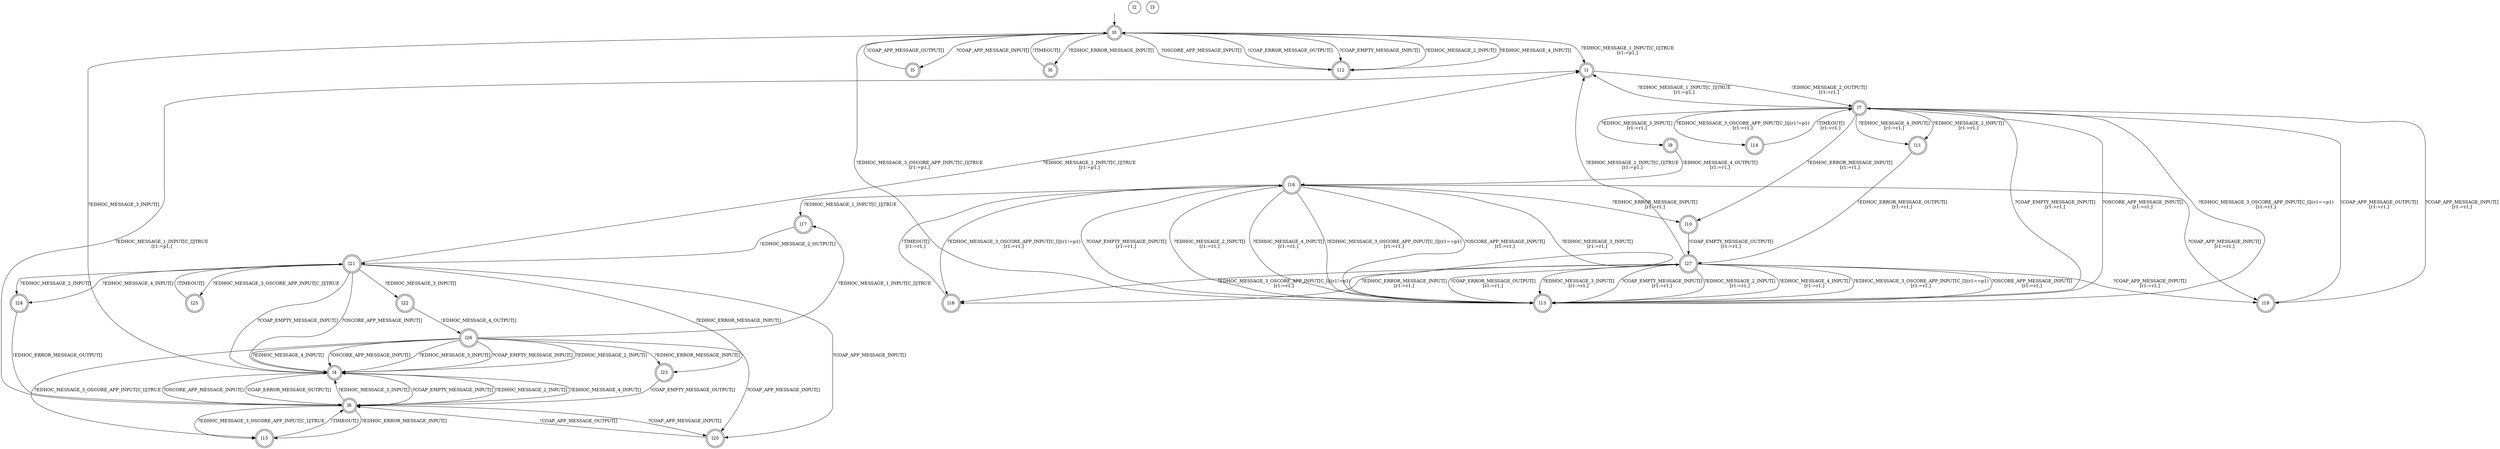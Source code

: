 digraph RA {
"" [shape=none,label=<>]
"l0" [shape=doublecircle]
"l1" [shape=doublecircle]
"l2" [shape=circle]
"l3" [shape=circle]
"l4" [shape=doublecircle]
"l5" [shape=doublecircle]
"l6" [shape=doublecircle]
"l7" [shape=doublecircle]
"l8" [shape=doublecircle]
"l9" [shape=doublecircle]
"l10" [shape=doublecircle]
"l11" [shape=doublecircle]
"l12" [shape=doublecircle]
"l13" [shape=doublecircle]
"l14" [shape=doublecircle]
"l15" [shape=doublecircle]
"l16" [shape=doublecircle]
"l17" [shape=doublecircle]
"l18" [shape=doublecircle]
"l19" [shape=doublecircle]
"l20" [shape=doublecircle]
"l21" [shape=doublecircle]
"l22" [shape=doublecircle]
"l23" [shape=doublecircle]
"l24" [shape=doublecircle]
"l25" [shape=doublecircle]
"l26" [shape=doublecircle]
"l27" [shape=doublecircle]
"" -> "l0"
"l0" -> "l1" [label=<?EDHOC_MESSAGE_1_INPUT[C_I]|TRUE<BR />[r1:=p1,]>]
"l0" -> "l4" [label=<?EDHOC_MESSAGE_3_INPUT[]>]
"l0" -> "l5" [label=<?COAP_APP_MESSAGE_INPUT[]>]
"l0" -> "l6" [label=<?EDHOC_ERROR_MESSAGE_INPUT[]>]
"l0" -> "l12" [label=<?COAP_EMPTY_MESSAGE_INPUT[]>]
"l0" -> "l12" [label=<?EDHOC_MESSAGE_2_INPUT[]>]
"l0" -> "l12" [label=<?EDHOC_MESSAGE_4_INPUT[]>]
"l0" -> "l12" [label=<?OSCORE_APP_MESSAGE_INPUT[]>]
"l0" -> "l13" [label=<?EDHOC_MESSAGE_3_OSCORE_APP_INPUT[C_I]|TRUE<BR />[r1:=p1,]>]
"l1" -> "l7" [label=<!EDHOC_MESSAGE_2_OUTPUT[]<BR />[r1:=r1,]>]
"l4" -> "l8" [label=<!COAP_ERROR_MESSAGE_OUTPUT[]>]
"l5" -> "l0" [label=<!COAP_APP_MESSAGE_OUTPUT[]>]
"l6" -> "l0" [label=<!TIMEOUT[]>]
"l7" -> "l1" [label=<?EDHOC_MESSAGE_1_INPUT[C_I]|TRUE<BR />[r1:=p1,]>]
"l7" -> "l9" [label=<?EDHOC_MESSAGE_3_INPUT[]<BR />[r1:=r1,]>]
"l7" -> "l10" [label=<?EDHOC_ERROR_MESSAGE_INPUT[]<BR />[r1:=r1,]>]
"l7" -> "l11" [label=<?EDHOC_MESSAGE_2_INPUT[]<BR />[r1:=r1,]>]
"l7" -> "l11" [label=<?EDHOC_MESSAGE_4_INPUT[]<BR />[r1:=r1,]>]
"l7" -> "l13" [label=<?COAP_EMPTY_MESSAGE_INPUT[]<BR />[r1:=r1,]>]
"l7" -> "l13" [label=<?EDHOC_MESSAGE_3_OSCORE_APP_INPUT[C_I]|(r1==p1)<BR />[r1:=r1,]>]
"l7" -> "l14" [label=<?EDHOC_MESSAGE_3_OSCORE_APP_INPUT[C_I]|(r1!=p1)<BR />[r1:=r1,]>]
"l7" -> "l13" [label=<?OSCORE_APP_MESSAGE_INPUT[]<BR />[r1:=r1,]>]
"l7" -> "l19" [label=<?COAP_APP_MESSAGE_INPUT[]<BR />[r1:=r1,]>]
"l8" -> "l1" [label=<?EDHOC_MESSAGE_1_INPUT[C_I]|TRUE<BR />[r1:=p1,]>]
"l8" -> "l4" [label=<?EDHOC_MESSAGE_3_INPUT[]>]
"l8" -> "l4" [label=<?COAP_EMPTY_MESSAGE_INPUT[]>]
"l8" -> "l4" [label=<?EDHOC_MESSAGE_2_INPUT[]>]
"l8" -> "l4" [label=<?EDHOC_MESSAGE_4_INPUT[]>]
"l8" -> "l4" [label=<?OSCORE_APP_MESSAGE_INPUT[]>]
"l8" -> "l15" [label=<?EDHOC_ERROR_MESSAGE_INPUT[]>]
"l8" -> "l15" [label=<?EDHOC_MESSAGE_3_OSCORE_APP_INPUT[C_I]|TRUE>]
"l8" -> "l20" [label=<?COAP_APP_MESSAGE_INPUT[]>]
"l9" -> "l16" [label=<!EDHOC_MESSAGE_4_OUTPUT[]<BR />[r1:=r1,]>]
"l10" -> "l27" [label=<!COAP_EMPTY_MESSAGE_OUTPUT[]<BR />[r1:=r1,]>]
"l11" -> "l27" [label=<!EDHOC_ERROR_MESSAGE_OUTPUT[]<BR />[r1:=r1,]>]
"l12" -> "l0" [label=<!COAP_ERROR_MESSAGE_OUTPUT[]>]
"l13" -> "l27" [label=<!COAP_ERROR_MESSAGE_OUTPUT[]<BR />[r1:=r1,]>]
"l14" -> "l7" [label=<!TIMEOUT[]<BR />[r1:=r1,]>]
"l15" -> "l8" [label=<!TIMEOUT[]>]
"l16" -> "l10" [label=<?EDHOC_ERROR_MESSAGE_INPUT[]<BR />[r1:=r1,]>]
"l16" -> "l13" [label=<?EDHOC_MESSAGE_3_INPUT[]<BR />[r1:=r1,]>]
"l16" -> "l13" [label=<?COAP_EMPTY_MESSAGE_INPUT[]<BR />[r1:=r1,]>]
"l16" -> "l13" [label=<?EDHOC_MESSAGE_2_INPUT[]<BR />[r1:=r1,]>]
"l16" -> "l13" [label=<?EDHOC_MESSAGE_4_INPUT[]<BR />[r1:=r1,]>]
"l16" -> "l13" [label=<?EDHOC_MESSAGE_3_OSCORE_APP_INPUT[C_I]|(r1==p1)<BR />[r1:=r1,]>]
"l16" -> "l18" [label=<?EDHOC_MESSAGE_3_OSCORE_APP_INPUT[C_I]|(r1!=p1)<BR />[r1:=r1,]>]
"l16" -> "l13" [label=<?OSCORE_APP_MESSAGE_INPUT[]<BR />[r1:=r1,]>]
"l16" -> "l17" [label=<?EDHOC_MESSAGE_1_INPUT[C_I]|TRUE>]
"l16" -> "l19" [label=<?COAP_APP_MESSAGE_INPUT[]<BR />[r1:=r1,]>]
"l17" -> "l21" [label=<!EDHOC_MESSAGE_2_OUTPUT[]>]
"l18" -> "l16" [label=<!TIMEOUT[]<BR />[r1:=r1,]>]
"l19" -> "l7" [label=<!COAP_APP_MESSAGE_OUTPUT[]<BR />[r1:=r1,]>]
"l20" -> "l8" [label=<!COAP_APP_MESSAGE_OUTPUT[]>]
"l21" -> "l1" [label=<?EDHOC_MESSAGE_1_INPUT[C_I]|TRUE<BR />[r1:=p1,]>]
"l21" -> "l4" [label=<?COAP_EMPTY_MESSAGE_INPUT[]>]
"l21" -> "l4" [label=<?OSCORE_APP_MESSAGE_INPUT[]>]
"l21" -> "l20" [label=<?COAP_APP_MESSAGE_INPUT[]>]
"l21" -> "l22" [label=<?EDHOC_MESSAGE_3_INPUT[]>]
"l21" -> "l23" [label=<?EDHOC_ERROR_MESSAGE_INPUT[]>]
"l21" -> "l24" [label=<?EDHOC_MESSAGE_2_INPUT[]>]
"l21" -> "l24" [label=<?EDHOC_MESSAGE_4_INPUT[]>]
"l21" -> "l25" [label=<?EDHOC_MESSAGE_3_OSCORE_APP_INPUT[C_I]|TRUE>]
"l22" -> "l26" [label=<!EDHOC_MESSAGE_4_OUTPUT[]>]
"l23" -> "l8" [label=<!COAP_EMPTY_MESSAGE_OUTPUT[]>]
"l24" -> "l8" [label=<!EDHOC_ERROR_MESSAGE_OUTPUT[]>]
"l25" -> "l21" [label=<!TIMEOUT[]>]
"l26" -> "l4" [label=<?EDHOC_MESSAGE_3_INPUT[]>]
"l26" -> "l4" [label=<?COAP_EMPTY_MESSAGE_INPUT[]>]
"l26" -> "l4" [label=<?EDHOC_MESSAGE_2_INPUT[]>]
"l26" -> "l4" [label=<?EDHOC_MESSAGE_4_INPUT[]>]
"l26" -> "l4" [label=<?OSCORE_APP_MESSAGE_INPUT[]>]
"l26" -> "l15" [label=<?EDHOC_MESSAGE_3_OSCORE_APP_INPUT[C_I]|TRUE>]
"l26" -> "l17" [label=<?EDHOC_MESSAGE_1_INPUT[C_I]|TRUE>]
"l26" -> "l20" [label=<?COAP_APP_MESSAGE_INPUT[]>]
"l26" -> "l23" [label=<?EDHOC_ERROR_MESSAGE_INPUT[]>]
"l27" -> "l1" [label=<?EDHOC_MESSAGE_1_INPUT[C_I]|TRUE<BR />[r1:=p1,]>]
"l27" -> "l13" [label=<?EDHOC_MESSAGE_3_INPUT[]<BR />[r1:=r1,]>]
"l27" -> "l13" [label=<?COAP_EMPTY_MESSAGE_INPUT[]<BR />[r1:=r1,]>]
"l27" -> "l13" [label=<?EDHOC_MESSAGE_2_INPUT[]<BR />[r1:=r1,]>]
"l27" -> "l13" [label=<?EDHOC_MESSAGE_4_INPUT[]<BR />[r1:=r1,]>]
"l27" -> "l13" [label=<?EDHOC_MESSAGE_3_OSCORE_APP_INPUT[C_I]|(r1==p1)<BR />[r1:=r1,]>]
"l27" -> "l18" [label=<?EDHOC_MESSAGE_3_OSCORE_APP_INPUT[C_I]|(r1!=p1)<BR />[r1:=r1,]>]
"l27" -> "l13" [label=<?OSCORE_APP_MESSAGE_INPUT[]<BR />[r1:=r1,]>]
"l27" -> "l18" [label=<?EDHOC_ERROR_MESSAGE_INPUT[]<BR />[r1:=r1,]>]
"l27" -> "l19" [label=<?COAP_APP_MESSAGE_INPUT[]<BR />[r1:=r1,]>]
}

